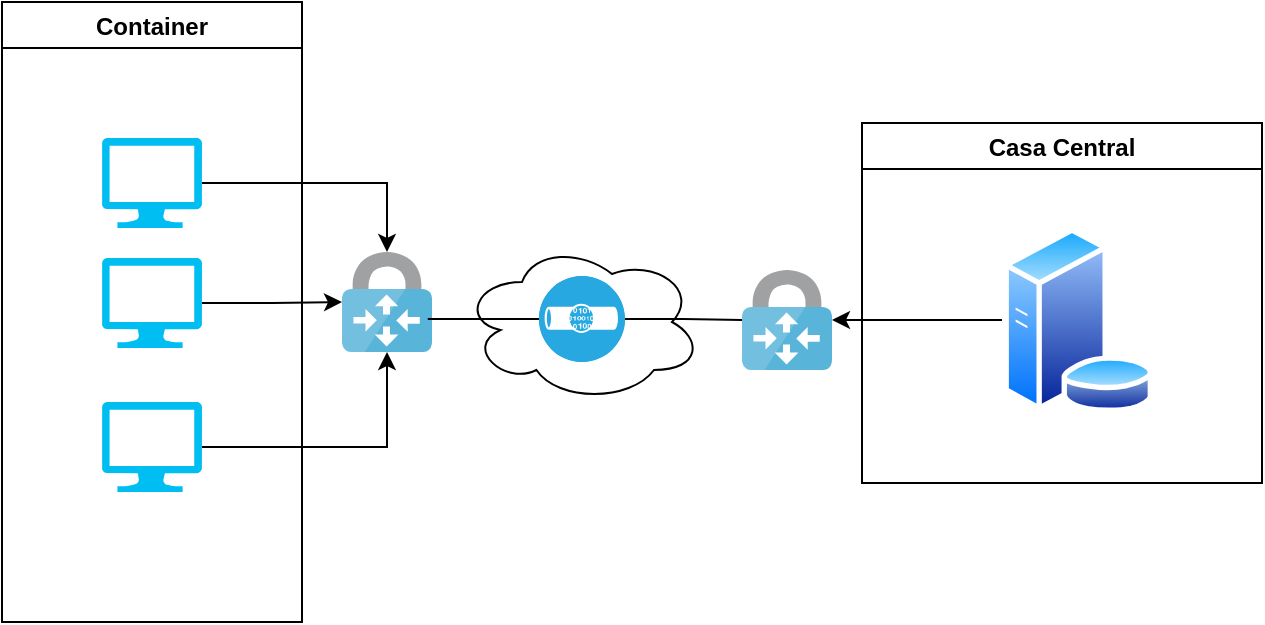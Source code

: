 <mxfile version="24.7.16">
  <diagram name="Página-1" id="IVlexC9TH25bFntbakQO">
    <mxGraphModel dx="567" dy="623" grid="1" gridSize="10" guides="1" tooltips="1" connect="1" arrows="1" fold="1" page="1" pageScale="1" pageWidth="827" pageHeight="1169" math="0" shadow="0">
      <root>
        <mxCell id="0" />
        <mxCell id="1" parent="0" />
        <mxCell id="EGMjwr6RVeMJ7AkNr5V9-1" value="Container" style="swimlane;" vertex="1" parent="1">
          <mxGeometry x="80" y="100" width="150" height="310" as="geometry" />
        </mxCell>
        <mxCell id="EGMjwr6RVeMJ7AkNr5V9-5" value="" style="verticalLabelPosition=bottom;html=1;verticalAlign=top;align=center;strokeColor=none;fillColor=#00BEF2;shape=mxgraph.azure.computer;pointerEvents=1;" vertex="1" parent="EGMjwr6RVeMJ7AkNr5V9-1">
          <mxGeometry x="50" y="68" width="50" height="45" as="geometry" />
        </mxCell>
        <mxCell id="EGMjwr6RVeMJ7AkNr5V9-6" value="" style="verticalLabelPosition=bottom;html=1;verticalAlign=top;align=center;strokeColor=none;fillColor=#00BEF2;shape=mxgraph.azure.computer;pointerEvents=1;" vertex="1" parent="EGMjwr6RVeMJ7AkNr5V9-1">
          <mxGeometry x="50" y="128" width="50" height="45" as="geometry" />
        </mxCell>
        <mxCell id="EGMjwr6RVeMJ7AkNr5V9-7" value="" style="verticalLabelPosition=bottom;html=1;verticalAlign=top;align=center;strokeColor=none;fillColor=#00BEF2;shape=mxgraph.azure.computer;pointerEvents=1;" vertex="1" parent="EGMjwr6RVeMJ7AkNr5V9-1">
          <mxGeometry x="50" y="200" width="50" height="45" as="geometry" />
        </mxCell>
        <mxCell id="EGMjwr6RVeMJ7AkNr5V9-2" value="Casa Central" style="swimlane;" vertex="1" parent="1">
          <mxGeometry x="510" y="160.5" width="200" height="180" as="geometry" />
        </mxCell>
        <mxCell id="EGMjwr6RVeMJ7AkNr5V9-18" value="" style="image;aspect=fixed;perimeter=ellipsePerimeter;html=1;align=center;shadow=0;dashed=0;spacingTop=3;image=img/lib/active_directory/database_server.svg;" vertex="1" parent="EGMjwr6RVeMJ7AkNr5V9-2">
          <mxGeometry x="70" y="52" width="76.26" height="93" as="geometry" />
        </mxCell>
        <mxCell id="EGMjwr6RVeMJ7AkNr5V9-4" value="" style="ellipse;shape=cloud;whiteSpace=wrap;html=1;" vertex="1" parent="1">
          <mxGeometry x="310" y="220" width="120" height="80" as="geometry" />
        </mxCell>
        <mxCell id="EGMjwr6RVeMJ7AkNr5V9-8" value="" style="image;sketch=0;aspect=fixed;html=1;points=[];align=center;fontSize=12;image=img/lib/mscae/VPN_Gateway.svg;" vertex="1" parent="1">
          <mxGeometry x="250" y="225" width="45" height="50" as="geometry" />
        </mxCell>
        <mxCell id="EGMjwr6RVeMJ7AkNr5V9-9" value="" style="fillColor=#28A8E0;verticalLabelPosition=bottom;sketch=0;html=1;strokeColor=#ffffff;verticalAlign=top;align=center;points=[[0.145,0.145,0],[0.5,0,0],[0.855,0.145,0],[1,0.5,0],[0.855,0.855,0],[0.5,1,0],[0.145,0.855,0],[0,0.5,0]];pointerEvents=1;shape=mxgraph.cisco_safe.compositeIcon;bgIcon=ellipse;resIcon=mxgraph.cisco_safe.capability.virtual_private_network;" vertex="1" parent="1">
          <mxGeometry x="348.5" y="237" width="43" height="43" as="geometry" />
        </mxCell>
        <mxCell id="EGMjwr6RVeMJ7AkNr5V9-11" value="" style="image;sketch=0;aspect=fixed;html=1;points=[];align=center;fontSize=12;image=img/lib/mscae/VPN_Gateway.svg;" vertex="1" parent="1">
          <mxGeometry x="450" y="234" width="45" height="50" as="geometry" />
        </mxCell>
        <mxCell id="EGMjwr6RVeMJ7AkNr5V9-12" style="edgeStyle=orthogonalEdgeStyle;rounded=0;orthogonalLoop=1;jettySize=auto;html=1;exitX=1;exitY=0.5;exitDx=0;exitDy=0;exitPerimeter=0;" edge="1" parent="1" source="EGMjwr6RVeMJ7AkNr5V9-5" target="EGMjwr6RVeMJ7AkNr5V9-8">
          <mxGeometry relative="1" as="geometry" />
        </mxCell>
        <mxCell id="EGMjwr6RVeMJ7AkNr5V9-13" style="edgeStyle=orthogonalEdgeStyle;rounded=0;orthogonalLoop=1;jettySize=auto;html=1;" edge="1" parent="1" source="EGMjwr6RVeMJ7AkNr5V9-6" target="EGMjwr6RVeMJ7AkNr5V9-8">
          <mxGeometry relative="1" as="geometry" />
        </mxCell>
        <mxCell id="EGMjwr6RVeMJ7AkNr5V9-14" style="edgeStyle=orthogonalEdgeStyle;rounded=0;orthogonalLoop=1;jettySize=auto;html=1;" edge="1" parent="1" source="EGMjwr6RVeMJ7AkNr5V9-7" target="EGMjwr6RVeMJ7AkNr5V9-8">
          <mxGeometry relative="1" as="geometry" />
        </mxCell>
        <mxCell id="EGMjwr6RVeMJ7AkNr5V9-15" style="edgeStyle=orthogonalEdgeStyle;rounded=0;orthogonalLoop=1;jettySize=auto;html=1;exitX=0.953;exitY=0.669;exitDx=0;exitDy=0;exitPerimeter=0;endArrow=none;endFill=0;" edge="1" parent="1" source="EGMjwr6RVeMJ7AkNr5V9-8" target="EGMjwr6RVeMJ7AkNr5V9-9">
          <mxGeometry relative="1" as="geometry" />
        </mxCell>
        <mxCell id="EGMjwr6RVeMJ7AkNr5V9-16" style="edgeStyle=orthogonalEdgeStyle;rounded=0;orthogonalLoop=1;jettySize=auto;html=1;exitX=1;exitY=0.5;exitDx=0;exitDy=0;exitPerimeter=0;endArrow=none;endFill=0;" edge="1" parent="1" source="EGMjwr6RVeMJ7AkNr5V9-9" target="EGMjwr6RVeMJ7AkNr5V9-11">
          <mxGeometry relative="1" as="geometry" />
        </mxCell>
        <mxCell id="EGMjwr6RVeMJ7AkNr5V9-17" style="edgeStyle=orthogonalEdgeStyle;rounded=0;orthogonalLoop=1;jettySize=auto;html=1;" edge="1" parent="1" source="EGMjwr6RVeMJ7AkNr5V9-18" target="EGMjwr6RVeMJ7AkNr5V9-11">
          <mxGeometry relative="1" as="geometry">
            <mxPoint x="600" y="260" as="sourcePoint" />
          </mxGeometry>
        </mxCell>
      </root>
    </mxGraphModel>
  </diagram>
</mxfile>
